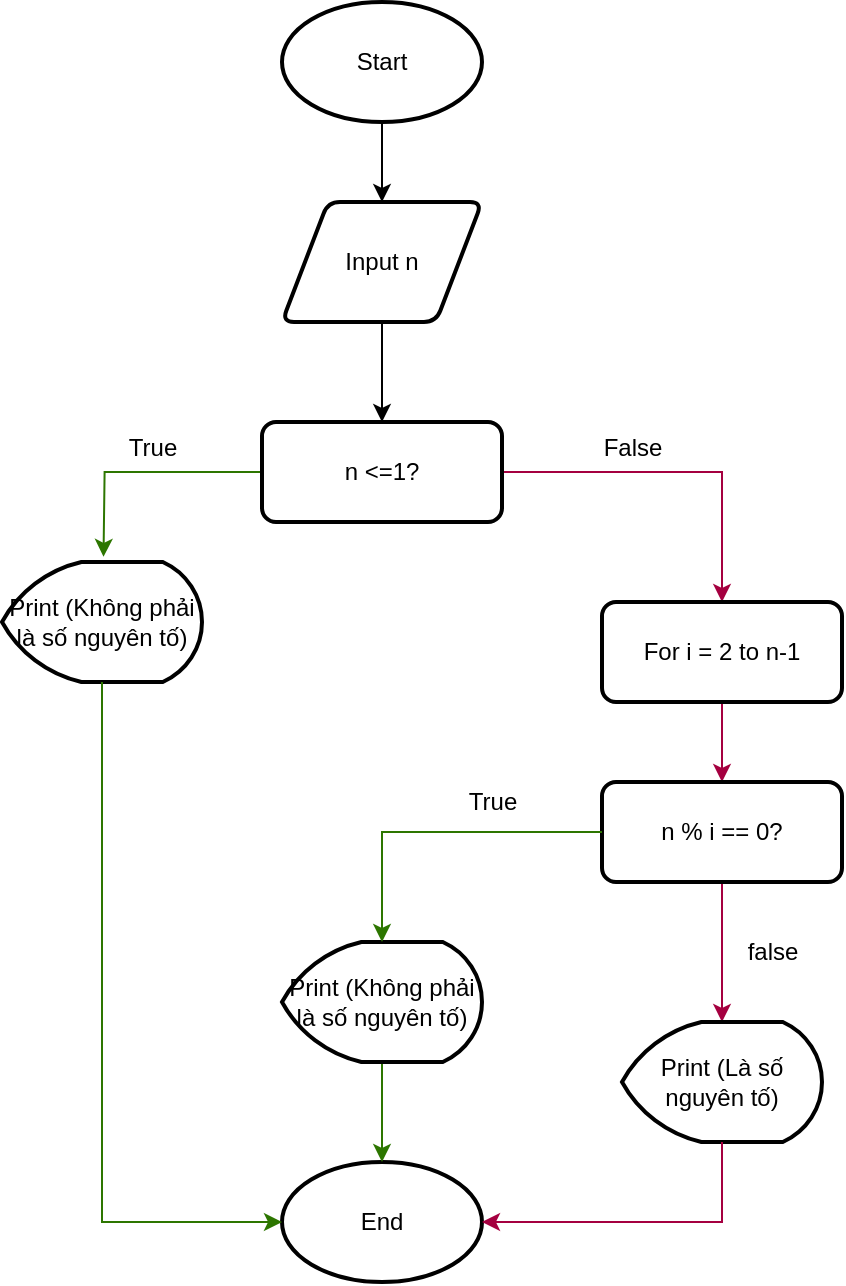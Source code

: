 <mxfile version="25.0.2">
  <diagram name="Page-1" id="cN0XaPf89D9OITbDbtBv">
    <mxGraphModel dx="875" dy="518" grid="1" gridSize="10" guides="1" tooltips="1" connect="1" arrows="1" fold="1" page="1" pageScale="1" pageWidth="850" pageHeight="1100" math="0" shadow="0">
      <root>
        <mxCell id="0" />
        <mxCell id="1" parent="0" />
        <mxCell id="oZzexx3PdMZQUybGhf-H-23" value="" style="edgeStyle=orthogonalEdgeStyle;rounded=0;orthogonalLoop=1;jettySize=auto;html=1;" parent="1" source="oZzexx3PdMZQUybGhf-H-1" target="oZzexx3PdMZQUybGhf-H-3" edge="1">
          <mxGeometry relative="1" as="geometry" />
        </mxCell>
        <mxCell id="oZzexx3PdMZQUybGhf-H-1" value="Start" style="strokeWidth=2;html=1;shape=mxgraph.flowchart.start_1;whiteSpace=wrap;" parent="1" vertex="1">
          <mxGeometry x="250" y="150" width="100" height="60" as="geometry" />
        </mxCell>
        <mxCell id="oZzexx3PdMZQUybGhf-H-2" value="End" style="strokeWidth=2;html=1;shape=mxgraph.flowchart.start_1;whiteSpace=wrap;" parent="1" vertex="1">
          <mxGeometry x="250" y="730" width="100" height="60" as="geometry" />
        </mxCell>
        <mxCell id="oZzexx3PdMZQUybGhf-H-24" value="" style="edgeStyle=orthogonalEdgeStyle;rounded=0;orthogonalLoop=1;jettySize=auto;html=1;" parent="1" source="oZzexx3PdMZQUybGhf-H-3" target="oZzexx3PdMZQUybGhf-H-4" edge="1">
          <mxGeometry relative="1" as="geometry" />
        </mxCell>
        <mxCell id="oZzexx3PdMZQUybGhf-H-3" value="Input n" style="shape=parallelogram;html=1;strokeWidth=2;perimeter=parallelogramPerimeter;whiteSpace=wrap;rounded=1;arcSize=12;size=0.23;" parent="1" vertex="1">
          <mxGeometry x="250" y="250" width="100" height="60" as="geometry" />
        </mxCell>
        <mxCell id="oZzexx3PdMZQUybGhf-H-8" style="edgeStyle=orthogonalEdgeStyle;rounded=0;orthogonalLoop=1;jettySize=auto;html=1;entryX=0.423;entryY=-0.052;entryDx=0;entryDy=0;entryPerimeter=0;fillColor=#60a917;strokeColor=#2D7600;" parent="1" source="oZzexx3PdMZQUybGhf-H-4" edge="1">
          <mxGeometry relative="1" as="geometry">
            <mxPoint x="160.76" y="427.4" as="targetPoint" />
          </mxGeometry>
        </mxCell>
        <mxCell id="oZzexx3PdMZQUybGhf-H-27" style="edgeStyle=orthogonalEdgeStyle;rounded=0;orthogonalLoop=1;jettySize=auto;html=1;entryX=0.5;entryY=0;entryDx=0;entryDy=0;fillColor=#d80073;strokeColor=#A50040;" parent="1" source="oZzexx3PdMZQUybGhf-H-4" target="oZzexx3PdMZQUybGhf-H-5" edge="1">
          <mxGeometry relative="1" as="geometry" />
        </mxCell>
        <mxCell id="oZzexx3PdMZQUybGhf-H-4" value="n &amp;lt;=1?" style="rounded=1;whiteSpace=wrap;html=1;absoluteArcSize=1;arcSize=14;strokeWidth=2;" parent="1" vertex="1">
          <mxGeometry x="240" y="360" width="120" height="50" as="geometry" />
        </mxCell>
        <mxCell id="oZzexx3PdMZQUybGhf-H-26" value="" style="edgeStyle=orthogonalEdgeStyle;rounded=0;orthogonalLoop=1;jettySize=auto;html=1;fillColor=#d80073;strokeColor=#A50040;" parent="1" source="oZzexx3PdMZQUybGhf-H-5" target="oZzexx3PdMZQUybGhf-H-14" edge="1">
          <mxGeometry relative="1" as="geometry" />
        </mxCell>
        <mxCell id="oZzexx3PdMZQUybGhf-H-5" value="For i = 2 to n-1" style="rounded=1;whiteSpace=wrap;html=1;absoluteArcSize=1;arcSize=14;strokeWidth=2;" parent="1" vertex="1">
          <mxGeometry x="410" y="450" width="120" height="50" as="geometry" />
        </mxCell>
        <mxCell id="oZzexx3PdMZQUybGhf-H-10" value="True" style="text;html=1;align=center;verticalAlign=middle;resizable=0;points=[];autosize=1;strokeColor=none;fillColor=none;" parent="1" vertex="1">
          <mxGeometry x="160" y="358" width="50" height="30" as="geometry" />
        </mxCell>
        <mxCell id="oZzexx3PdMZQUybGhf-H-12" value="False" style="text;html=1;align=center;verticalAlign=middle;resizable=0;points=[];autosize=1;strokeColor=none;fillColor=none;" parent="1" vertex="1">
          <mxGeometry x="400" y="358" width="50" height="30" as="geometry" />
        </mxCell>
        <mxCell id="oZzexx3PdMZQUybGhf-H-19" value="" style="edgeStyle=orthogonalEdgeStyle;rounded=0;orthogonalLoop=1;jettySize=auto;html=1;fillColor=#d80073;strokeColor=#A50040;" parent="1" source="oZzexx3PdMZQUybGhf-H-14" edge="1">
          <mxGeometry relative="1" as="geometry">
            <Array as="points">
              <mxPoint x="470" y="620" />
              <mxPoint x="470" y="620" />
            </Array>
            <mxPoint x="470" y="660" as="targetPoint" />
          </mxGeometry>
        </mxCell>
        <mxCell id="oZzexx3PdMZQUybGhf-H-14" value="n % i == 0?" style="rounded=1;whiteSpace=wrap;html=1;absoluteArcSize=1;arcSize=14;strokeWidth=2;" parent="1" vertex="1">
          <mxGeometry x="410" y="540" width="120" height="50" as="geometry" />
        </mxCell>
        <mxCell id="oZzexx3PdMZQUybGhf-H-17" value="True" style="text;html=1;align=center;verticalAlign=middle;resizable=0;points=[];autosize=1;strokeColor=none;fillColor=none;" parent="1" vertex="1">
          <mxGeometry x="330" y="535" width="50" height="30" as="geometry" />
        </mxCell>
        <mxCell id="oZzexx3PdMZQUybGhf-H-20" value="false" style="text;html=1;align=center;verticalAlign=middle;resizable=0;points=[];autosize=1;strokeColor=none;fillColor=none;" parent="1" vertex="1">
          <mxGeometry x="470" y="610" width="50" height="30" as="geometry" />
        </mxCell>
        <mxCell id="DoWVX3eneflWq7j5oU1W-1" value="Print (Không phải là số nguyên tố)" style="strokeWidth=2;html=1;shape=mxgraph.flowchart.display;whiteSpace=wrap;fontSize=12;" vertex="1" parent="1">
          <mxGeometry x="110" y="430" width="100" height="60" as="geometry" />
        </mxCell>
        <mxCell id="DoWVX3eneflWq7j5oU1W-2" style="edgeStyle=orthogonalEdgeStyle;rounded=0;orthogonalLoop=1;jettySize=auto;html=1;entryX=0;entryY=0.5;entryDx=0;entryDy=0;entryPerimeter=0;fillColor=#60a917;strokeColor=#2D7600;" edge="1" parent="1" source="DoWVX3eneflWq7j5oU1W-1" target="oZzexx3PdMZQUybGhf-H-2">
          <mxGeometry relative="1" as="geometry">
            <Array as="points">
              <mxPoint x="160" y="760" />
            </Array>
          </mxGeometry>
        </mxCell>
        <mxCell id="DoWVX3eneflWq7j5oU1W-5" value="" style="edgeStyle=orthogonalEdgeStyle;rounded=0;orthogonalLoop=1;jettySize=auto;html=1;fillColor=#60a917;strokeColor=#2D7600;" edge="1" parent="1" source="DoWVX3eneflWq7j5oU1W-3" target="oZzexx3PdMZQUybGhf-H-2">
          <mxGeometry relative="1" as="geometry" />
        </mxCell>
        <mxCell id="DoWVX3eneflWq7j5oU1W-3" value="Print (Không phải là số nguyên tố)" style="strokeWidth=2;html=1;shape=mxgraph.flowchart.display;whiteSpace=wrap;fontSize=12;" vertex="1" parent="1">
          <mxGeometry x="250" y="620" width="100" height="60" as="geometry" />
        </mxCell>
        <mxCell id="DoWVX3eneflWq7j5oU1W-4" style="edgeStyle=orthogonalEdgeStyle;rounded=0;orthogonalLoop=1;jettySize=auto;html=1;entryX=0.5;entryY=0;entryDx=0;entryDy=0;entryPerimeter=0;fillColor=#60a917;strokeColor=#2D7600;" edge="1" parent="1" source="oZzexx3PdMZQUybGhf-H-14" target="DoWVX3eneflWq7j5oU1W-3">
          <mxGeometry relative="1" as="geometry" />
        </mxCell>
        <mxCell id="DoWVX3eneflWq7j5oU1W-6" value="Print (Là số nguyên tố)" style="strokeWidth=2;html=1;shape=mxgraph.flowchart.display;whiteSpace=wrap;" vertex="1" parent="1">
          <mxGeometry x="420" y="660" width="100" height="60" as="geometry" />
        </mxCell>
        <mxCell id="DoWVX3eneflWq7j5oU1W-7" style="edgeStyle=orthogonalEdgeStyle;rounded=0;orthogonalLoop=1;jettySize=auto;html=1;entryX=1;entryY=0.5;entryDx=0;entryDy=0;entryPerimeter=0;fillColor=#d80073;strokeColor=#A50040;" edge="1" parent="1" source="DoWVX3eneflWq7j5oU1W-6" target="oZzexx3PdMZQUybGhf-H-2">
          <mxGeometry relative="1" as="geometry">
            <Array as="points">
              <mxPoint x="470" y="760" />
            </Array>
          </mxGeometry>
        </mxCell>
      </root>
    </mxGraphModel>
  </diagram>
</mxfile>
